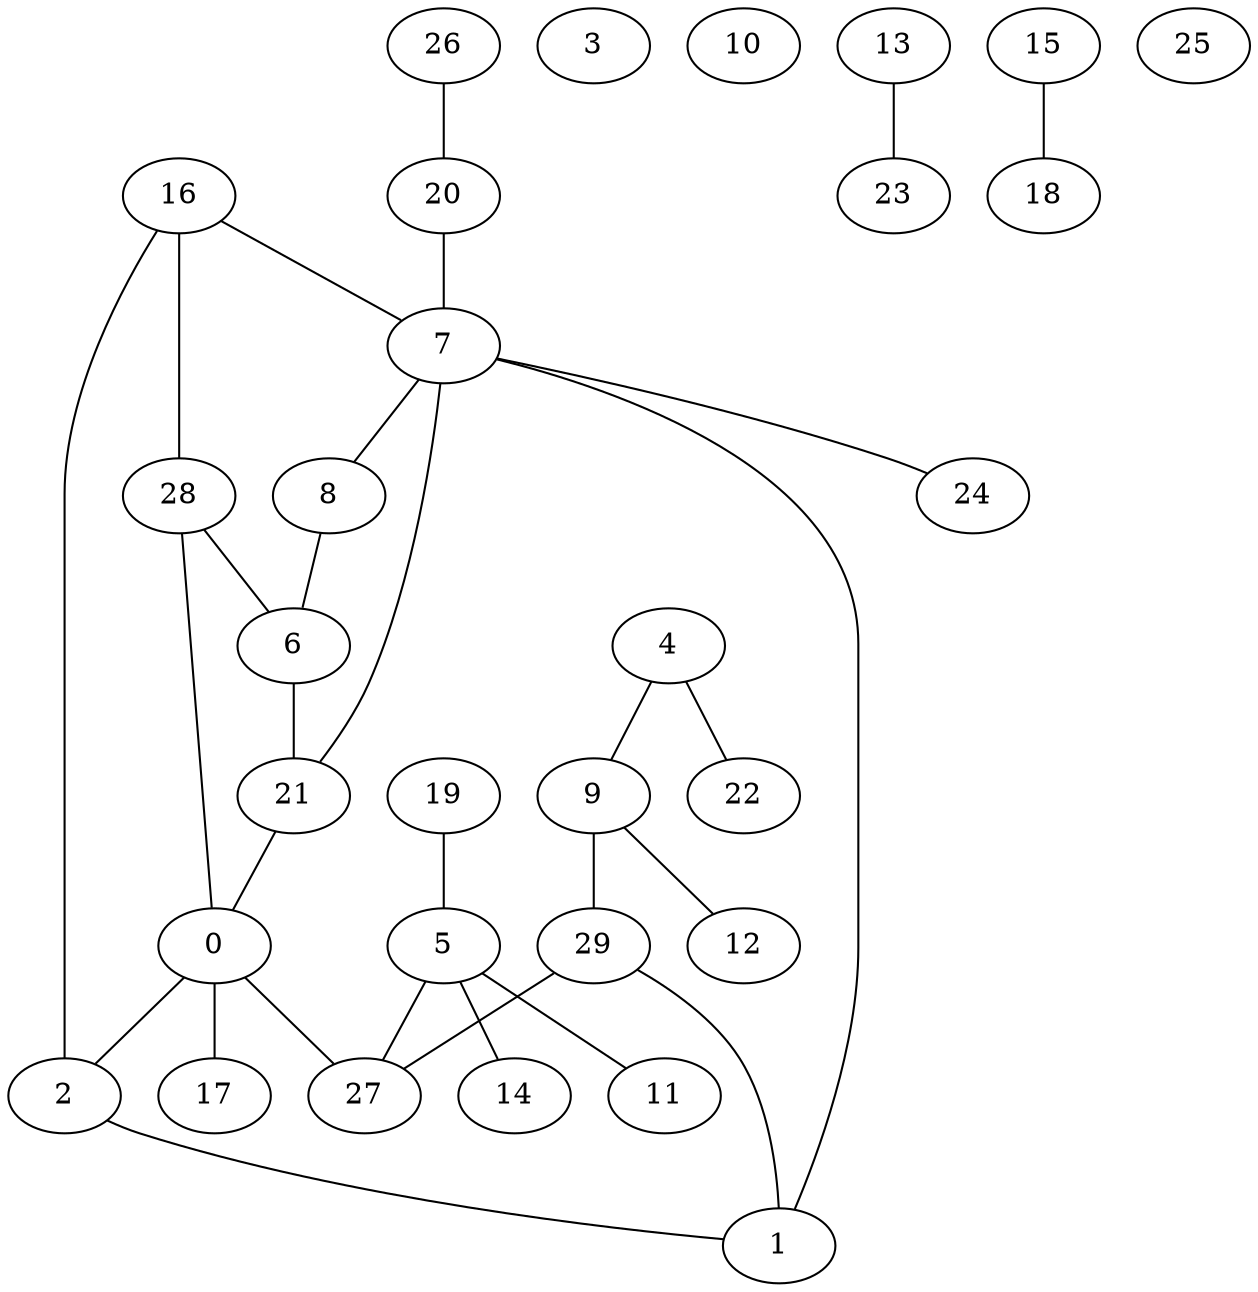 graph {
0;
1;
2;
3;
4;
5;
6;
7;
8;
9;
10;
11;
12;
13;
14;
15;
16;
17;
18;
19;
20;
21;
22;
23;
24;
25;
26;
27;
28;
29;
9--29;
28--6;
28--0;
0--17;
5--14;
6--21;
16--7;
8--6;
7--8;
0--2;
15--18;
7--1;
21--0;
9--12;
7--21;
29--27;
7--24;
2--1;
0--27;
5--11;
26--20;
29--1;
20--7;
5--27;
4--9;
4--22;
19--5;
16--28;
13--23;
16--2;
}